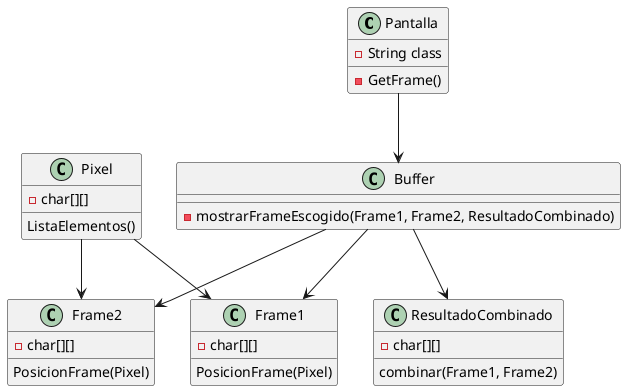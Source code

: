 @startuml
class Pantalla {
  -String class
  -GetFrame()
}

class Buffer {
  -mostrarFrameEscogido(Frame1, Frame2, ResultadoCombinado)
}

class Pixel {
  -char[][] 
  ListaElementos()
}

class Frame1 {
  -char[][]
  PosicionFrame(Pixel)
}

class Frame2 {
  -char[][]
  PosicionFrame(Pixel)
}

class ResultadoCombinado {
  -char[][]
  combinar(Frame1, Frame2)
}

Pantalla --> Buffer
Buffer --> Frame1
Buffer --> Frame2
Buffer --> ResultadoCombinado
Pixel --> Frame1
Pixel --> Frame2
@enduml